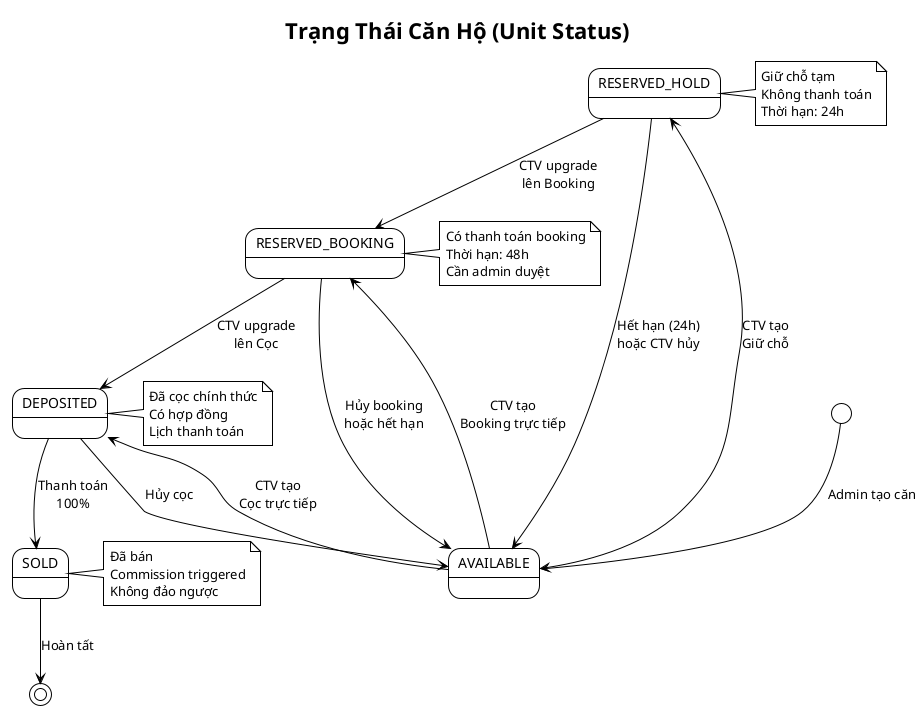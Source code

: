 @startuml
!theme plain
title Trạng Thái Căn Hộ (Unit Status)

[*] --> AVAILABLE : Admin tạo căn

AVAILABLE --> RESERVED_HOLD : CTV tạo\nGiữ chỗ
RESERVED_HOLD --> AVAILABLE : Hết hạn (24h)\nhoặc CTV hủy
RESERVED_HOLD --> RESERVED_BOOKING : CTV upgrade\nlên Booking

AVAILABLE --> RESERVED_BOOKING : CTV tạo\nBooking trực tiếp
RESERVED_BOOKING --> AVAILABLE : Hủy booking\nhoặc hết hạn
RESERVED_BOOKING --> DEPOSITED : CTV upgrade\nlên Cọc

AVAILABLE --> DEPOSITED : CTV tạo\nCọc trực tiếp
DEPOSITED --> AVAILABLE : Hủy cọc
DEPOSITED --> SOLD : Thanh toán\n100%

SOLD --> [*] : Hoàn tất

note right of RESERVED_HOLD
  Giữ chỗ tạm
  Không thanh toán
  Thời hạn: 24h
end note

note right of RESERVED_BOOKING
  Có thanh toán booking
  Thời hạn: 48h
  Cần admin duyệt
end note

note right of DEPOSITED
  Đã cọc chính thức
  Có hợp đồng
  Lịch thanh toán
end note

note right of SOLD
  Đã bán
  Commission triggered
  Không đảo ngược
end note

@enduml

